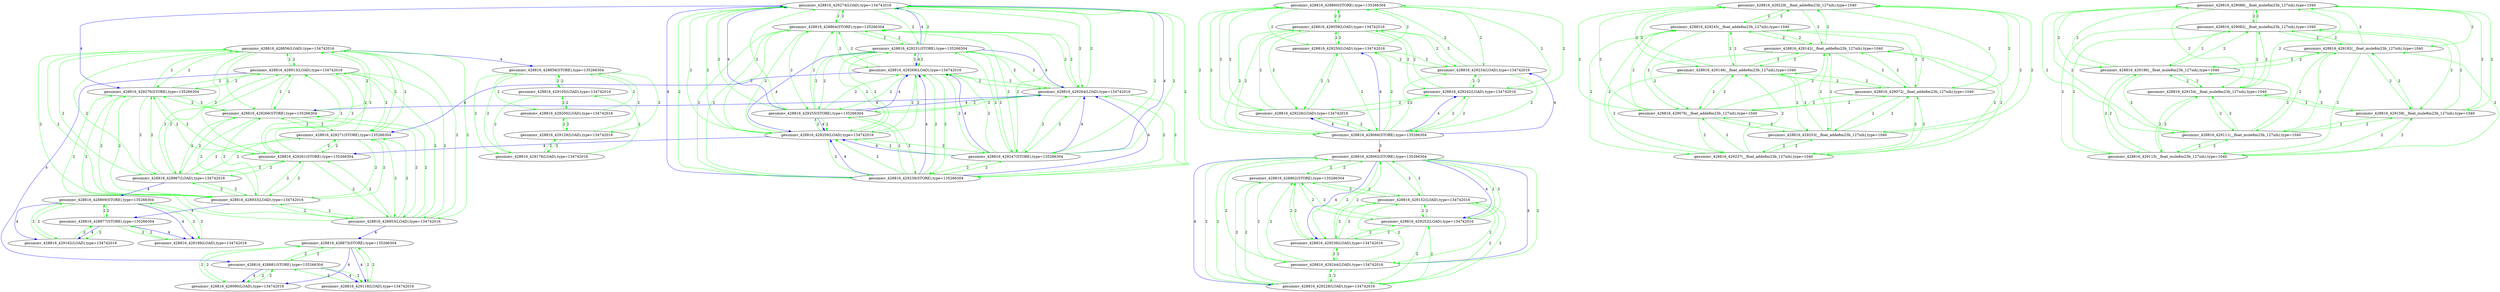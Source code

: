 digraph G {
14[label="gesummv_428816_428856(LOAD),type=134742016"];
16[label="gesummv_428816_428858(STORE),type=135266304"];
18[label="gesummv_428816_428860(STORE),type=135266304"];
20[label="gesummv_428816_428862(STORE),type=135266304"];
22[label="gesummv_428816_428864(STORE),type=135266304"];
50[label="gesummv_428816_428913(LOAD),type=134742016"];
52[label="gesummv_428816_428881(STORE),type=135266304"];
54[label="gesummv_428816_428933(LOAD),type=134742016"];
56[label="gesummv_428816_428877(STORE),type=135266304"];
60[label="gesummv_428816_428953(LOAD),type=134742016"];
62[label="gesummv_428816_428873(STORE),type=135266304"];
64[label="gesummv_428816_428967(LOAD),type=134742016"];
66[label="gesummv_428816_428869(STORE),type=135266304"];
81[label="gesummv_428816_429059(LOAD),type=134742016"];
93[label="gesummv_428816_429066(STORE),type=135266304"];
94[label="gesummv_428816_429062(STORE),type=135266304"];
104[label="gesummv_428816_429226(LOAD),type=134742016"];
106[label="gesummv_428816_429228(LOAD),type=134742016"];
109[label="gesummv_428816_429229(__float_adde8m23b_127nih),type=1040"];
112[label="gesummv_428816_429231(STORE),type=135266304"];
116[label="gesummv_428816_429234(LOAD),type=134742016"];
118[label="gesummv_428816_429236(LOAD),type=134742016"];
121[label="gesummv_428816_429237(__float_adde8m23b_127nih),type=1040"];
124[label="gesummv_428816_429239(STORE),type=135266304"];
128[label="gesummv_428816_429242(LOAD),type=134742016"];
130[label="gesummv_428816_429244(LOAD),type=134742016"];
133[label="gesummv_428816_429245(__float_adde8m23b_127nih),type=1040"];
136[label="gesummv_428816_429247(STORE),type=135266304"];
140[label="gesummv_428816_429250(LOAD),type=134742016"];
142[label="gesummv_428816_429252(LOAD),type=134742016"];
145[label="gesummv_428816_429253(__float_adde8m23b_127nih),type=1040"];
148[label="gesummv_428816_429255(STORE),type=135266304"];
154[label="gesummv_428816_429259(LOAD),type=134742016"];
156[label="gesummv_428816_429261(STORE),type=135266304"];
160[label="gesummv_428816_429264(LOAD),type=134742016"];
162[label="gesummv_428816_429266(STORE),type=135266304"];
166[label="gesummv_428816_429269(LOAD),type=134742016"];
168[label="gesummv_428816_429271(STORE),type=135266304"];
172[label="gesummv_428816_429274(LOAD),type=134742016"];
174[label="gesummv_428816_429276(STORE),type=135266304"];
188[label="gesummv_428816_429090(LOAD),type=134742016"];
190[label="gesummv_428816_429086(__float_mule8m23b_127nih),type=1040"];
193[label="gesummv_428816_429105(LOAD),type=134742016"];
196[label="gesummv_428816_429082(__float_mule8m23b_127nih),type=1040"];
200[label="gesummv_428816_429076(__float_adde8m23b_127nih),type=1040"];
205[label="gesummv_428816_429118(LOAD),type=134742016"];
207[label="gesummv_428816_429115(__float_mule8m23b_127nih),type=1040"];
210[label="gesummv_428816_429129(LOAD),type=134742016"];
213[label="gesummv_428816_429111(__float_mule8m23b_127nih),type=1040"];
217[label="gesummv_428816_429072(__float_adde8m23b_127nih),type=1040"];
226[label="gesummv_428816_429152(LOAD),type=134742016"];
233[label="gesummv_428816_429162(LOAD),type=134742016"];
235[label="gesummv_428816_429158(__float_mule8m23b_127nih),type=1040"];
238[label="gesummv_428816_429176(LOAD),type=134742016"];
241[label="gesummv_428816_429154(__float_mule8m23b_127nih),type=1040"];
245[label="gesummv_428816_429146(__float_adde8m23b_127nih),type=1040"];
250[label="gesummv_428816_429189(LOAD),type=134742016"];
252[label="gesummv_428816_429186(__float_mule8m23b_127nih),type=1040"];
255[label="gesummv_428816_429200(LOAD),type=134742016"];
258[label="gesummv_428816_429182(__float_mule8m23b_127nih),type=1040"];
262[label="gesummv_428816_429142(__float_adde8m23b_127nih),type=1040"];
14->16 [label="4",color=blue];
50->52 [label="4",color=blue];
54->56 [label="4",color=blue];
60->62 [label="4",color=blue];
64->66 [label="4",color=blue];
154->156 [label="4",color=blue];
160->162 [label="4",color=blue];
166->168 [label="4",color=blue];
172->174 [label="4",color=blue];
93->104 [label="4",color=blue];
94->106 [label="4",color=blue];
93->116 [label="4",color=blue];
94->118 [label="4",color=blue];
93->128 [label="4",color=blue];
94->130 [label="4",color=blue];
93->140 [label="4",color=blue];
94->142 [label="4",color=blue];
112->154 [label="4",color=blue];
124->154 [label="4",color=blue];
136->154 [label="4",color=blue];
148->154 [label="4",color=blue];
112->160 [label="4",color=blue];
124->160 [label="4",color=blue];
136->160 [label="4",color=blue];
148->160 [label="4",color=blue];
112->166 [label="4",color=blue];
124->166 [label="4",color=blue];
136->166 [label="4",color=blue];
148->166 [label="4",color=blue];
112->172 [label="4",color=blue];
124->172 [label="4",color=blue];
136->172 [label="4",color=blue];
148->172 [label="4",color=blue];
62->188 [label="4",color=blue];
52->188 [label="4",color=blue];
62->205 [label="4",color=blue];
52->205 [label="4",color=blue];
66->233 [label="4",color=blue];
56->233 [label="4",color=blue];
66->250 [label="4",color=blue];
56->250 [label="4",color=blue];
93->94 [label="3",color=red];
62->52 [label="2",color=green];
52->62 [label="2",color=green];
62->188 [label="2",color=green];
188->62 [label="2",color=green];
62->205 [label="2",color=green];
205->62 [label="2",color=green];
52->188 [label="2",color=green];
188->52 [label="2",color=green];
52->205 [label="2",color=green];
205->52 [label="2",color=green];
66->56 [label="2",color=green];
56->66 [label="2",color=green];
66->233 [label="2",color=green];
233->66 [label="2",color=green];
66->250 [label="2",color=green];
250->66 [label="2",color=green];
56->233 [label="2",color=green];
233->56 [label="2",color=green];
56->250 [label="2",color=green];
250->56 [label="2",color=green];
16->193 [label="2",color=green];
193->16 [label="2",color=green];
16->210 [label="2",color=green];
210->16 [label="2",color=green];
16->238 [label="2",color=green];
238->16 [label="2",color=green];
16->255 [label="2",color=green];
255->16 [label="2",color=green];
193->238 [label="2",color=green];
238->193 [label="2",color=green];
193->255 [label="2",color=green];
255->193 [label="2",color=green];
210->238 [label="2",color=green];
238->210 [label="2",color=green];
210->255 [label="2",color=green];
255->210 [label="2",color=green];
18->81 [label="2",color=green];
81->18 [label="2",color=green];
18->93 [label="2",color=green];
93->18 [label="2",color=green];
18->104 [label="2",color=green];
104->18 [label="2",color=green];
18->116 [label="2",color=green];
116->18 [label="2",color=green];
18->128 [label="2",color=green];
128->18 [label="2",color=green];
18->140 [label="2",color=green];
140->18 [label="2",color=green];
81->93 [label="2",color=green];
93->81 [label="2",color=green];
81->104 [label="2",color=green];
104->81 [label="2",color=green];
81->116 [label="2",color=green];
116->81 [label="2",color=green];
81->128 [label="2",color=green];
128->81 [label="2",color=green];
81->140 [label="2",color=green];
140->81 [label="2",color=green];
93->104 [label="2",color=green];
104->93 [label="2",color=green];
93->116 [label="2",color=green];
116->93 [label="2",color=green];
93->128 [label="2",color=green];
128->93 [label="2",color=green];
93->140 [label="2",color=green];
140->93 [label="2",color=green];
104->128 [label="2",color=green];
128->104 [label="2",color=green];
104->140 [label="2",color=green];
140->104 [label="2",color=green];
116->128 [label="2",color=green];
128->116 [label="2",color=green];
116->140 [label="2",color=green];
140->116 [label="2",color=green];
20->94 [label="2",color=green];
94->20 [label="2",color=green];
20->226 [label="2",color=green];
226->20 [label="2",color=green];
20->106 [label="2",color=green];
106->20 [label="2",color=green];
20->118 [label="2",color=green];
118->20 [label="2",color=green];
20->130 [label="2",color=green];
130->20 [label="2",color=green];
20->142 [label="2",color=green];
142->20 [label="2",color=green];
94->226 [label="2",color=green];
226->94 [label="2",color=green];
94->106 [label="2",color=green];
106->94 [label="2",color=green];
94->118 [label="2",color=green];
118->94 [label="2",color=green];
94->130 [label="2",color=green];
130->94 [label="2",color=green];
94->142 [label="2",color=green];
142->94 [label="2",color=green];
226->106 [label="2",color=green];
106->226 [label="2",color=green];
226->118 [label="2",color=green];
118->226 [label="2",color=green];
226->130 [label="2",color=green];
130->226 [label="2",color=green];
226->142 [label="2",color=green];
142->226 [label="2",color=green];
106->130 [label="2",color=green];
130->106 [label="2",color=green];
106->142 [label="2",color=green];
142->106 [label="2",color=green];
118->130 [label="2",color=green];
130->118 [label="2",color=green];
118->142 [label="2",color=green];
142->118 [label="2",color=green];
22->112 [label="2",color=green];
112->22 [label="2",color=green];
22->124 [label="2",color=green];
124->22 [label="2",color=green];
22->136 [label="2",color=green];
136->22 [label="2",color=green];
22->148 [label="2",color=green];
148->22 [label="2",color=green];
22->154 [label="2",color=green];
154->22 [label="2",color=green];
22->160 [label="2",color=green];
160->22 [label="2",color=green];
22->166 [label="2",color=green];
166->22 [label="2",color=green];
22->172 [label="2",color=green];
172->22 [label="2",color=green];
112->136 [label="2",color=green];
136->112 [label="2",color=green];
112->148 [label="2",color=green];
148->112 [label="2",color=green];
112->154 [label="2",color=green];
154->112 [label="2",color=green];
112->160 [label="2",color=green];
160->112 [label="2",color=green];
112->166 [label="2",color=green];
166->112 [label="2",color=green];
112->172 [label="2",color=green];
172->112 [label="2",color=green];
124->136 [label="2",color=green];
136->124 [label="2",color=green];
124->148 [label="2",color=green];
148->124 [label="2",color=green];
124->154 [label="2",color=green];
154->124 [label="2",color=green];
124->160 [label="2",color=green];
160->124 [label="2",color=green];
124->166 [label="2",color=green];
166->124 [label="2",color=green];
124->172 [label="2",color=green];
172->124 [label="2",color=green];
136->154 [label="2",color=green];
154->136 [label="2",color=green];
136->160 [label="2",color=green];
160->136 [label="2",color=green];
136->166 [label="2",color=green];
166->136 [label="2",color=green];
136->172 [label="2",color=green];
172->136 [label="2",color=green];
148->154 [label="2",color=green];
154->148 [label="2",color=green];
148->160 [label="2",color=green];
160->148 [label="2",color=green];
148->166 [label="2",color=green];
166->148 [label="2",color=green];
148->172 [label="2",color=green];
172->148 [label="2",color=green];
154->166 [label="2",color=green];
166->154 [label="2",color=green];
154->172 [label="2",color=green];
172->154 [label="2",color=green];
160->166 [label="2",color=green];
166->160 [label="2",color=green];
160->172 [label="2",color=green];
172->160 [label="2",color=green];
14->50 [label="2",color=green];
50->14 [label="2",color=green];
14->54 [label="2",color=green];
54->14 [label="2",color=green];
14->60 [label="2",color=green];
60->14 [label="2",color=green];
14->64 [label="2",color=green];
64->14 [label="2",color=green];
14->156 [label="2",color=green];
156->14 [label="2",color=green];
14->162 [label="2",color=green];
162->14 [label="2",color=green];
14->168 [label="2",color=green];
168->14 [label="2",color=green];
14->174 [label="2",color=green];
174->14 [label="2",color=green];
50->60 [label="2",color=green];
60->50 [label="2",color=green];
50->64 [label="2",color=green];
64->50 [label="2",color=green];
50->156 [label="2",color=green];
156->50 [label="2",color=green];
50->162 [label="2",color=green];
162->50 [label="2",color=green];
50->168 [label="2",color=green];
168->50 [label="2",color=green];
50->174 [label="2",color=green];
174->50 [label="2",color=green];
54->60 [label="2",color=green];
60->54 [label="2",color=green];
54->64 [label="2",color=green];
64->54 [label="2",color=green];
54->156 [label="2",color=green];
156->54 [label="2",color=green];
54->162 [label="2",color=green];
162->54 [label="2",color=green];
54->168 [label="2",color=green];
168->54 [label="2",color=green];
54->174 [label="2",color=green];
174->54 [label="2",color=green];
60->156 [label="2",color=green];
156->60 [label="2",color=green];
60->162 [label="2",color=green];
162->60 [label="2",color=green];
60->168 [label="2",color=green];
168->60 [label="2",color=green];
60->174 [label="2",color=green];
174->60 [label="2",color=green];
64->156 [label="2",color=green];
156->64 [label="2",color=green];
64->162 [label="2",color=green];
162->64 [label="2",color=green];
64->168 [label="2",color=green];
168->64 [label="2",color=green];
64->174 [label="2",color=green];
174->64 [label="2",color=green];
156->168 [label="2",color=green];
168->156 [label="2",color=green];
156->174 [label="2",color=green];
174->156 [label="2",color=green];
162->168 [label="2",color=green];
168->162 [label="2",color=green];
162->174 [label="2",color=green];
174->162 [label="2",color=green];
217->200 [label="2",color=green];
200->217 [label="2",color=green];
217->262 [label="2",color=green];
262->217 [label="2",color=green];
217->245 [label="2",color=green];
245->217 [label="2",color=green];
217->109 [label="2",color=green];
109->217 [label="2",color=green];
217->121 [label="2",color=green];
121->217 [label="2",color=green];
217->133 [label="2",color=green];
133->217 [label="2",color=green];
217->145 [label="2",color=green];
145->217 [label="2",color=green];
200->262 [label="2",color=green];
262->200 [label="2",color=green];
200->245 [label="2",color=green];
245->200 [label="2",color=green];
200->109 [label="2",color=green];
109->200 [label="2",color=green];
200->121 [label="2",color=green];
121->200 [label="2",color=green];
200->133 [label="2",color=green];
133->200 [label="2",color=green];
200->145 [label="2",color=green];
145->200 [label="2",color=green];
262->245 [label="2",color=green];
245->262 [label="2",color=green];
262->109 [label="2",color=green];
109->262 [label="2",color=green];
262->121 [label="2",color=green];
121->262 [label="2",color=green];
262->133 [label="2",color=green];
133->262 [label="2",color=green];
262->145 [label="2",color=green];
145->262 [label="2",color=green];
245->109 [label="2",color=green];
109->245 [label="2",color=green];
245->121 [label="2",color=green];
121->245 [label="2",color=green];
245->133 [label="2",color=green];
133->245 [label="2",color=green];
245->145 [label="2",color=green];
145->245 [label="2",color=green];
109->133 [label="2",color=green];
133->109 [label="2",color=green];
109->145 [label="2",color=green];
145->109 [label="2",color=green];
121->133 [label="2",color=green];
133->121 [label="2",color=green];
121->145 [label="2",color=green];
145->121 [label="2",color=green];
196->190 [label="2",color=green];
190->196 [label="2",color=green];
196->207 [label="2",color=green];
207->196 [label="2",color=green];
196->241 [label="2",color=green];
241->196 [label="2",color=green];
196->235 [label="2",color=green];
235->196 [label="2",color=green];
196->258 [label="2",color=green];
258->196 [label="2",color=green];
196->252 [label="2",color=green];
252->196 [label="2",color=green];
190->213 [label="2",color=green];
213->190 [label="2",color=green];
190->241 [label="2",color=green];
241->190 [label="2",color=green];
190->235 [label="2",color=green];
235->190 [label="2",color=green];
190->258 [label="2",color=green];
258->190 [label="2",color=green];
190->252 [label="2",color=green];
252->190 [label="2",color=green];
213->207 [label="2",color=green];
207->213 [label="2",color=green];
213->241 [label="2",color=green];
241->213 [label="2",color=green];
213->235 [label="2",color=green];
235->213 [label="2",color=green];
213->258 [label="2",color=green];
258->213 [label="2",color=green];
213->252 [label="2",color=green];
252->213 [label="2",color=green];
207->241 [label="2",color=green];
241->207 [label="2",color=green];
207->235 [label="2",color=green];
235->207 [label="2",color=green];
207->258 [label="2",color=green];
258->207 [label="2",color=green];
207->252 [label="2",color=green];
252->207 [label="2",color=green];
241->235 [label="2",color=green];
235->241 [label="2",color=green];
241->252 [label="2",color=green];
252->241 [label="2",color=green];
235->258 [label="2",color=green];
258->235 [label="2",color=green];
258->252 [label="2",color=green];
252->258 [label="2",color=green];
}
